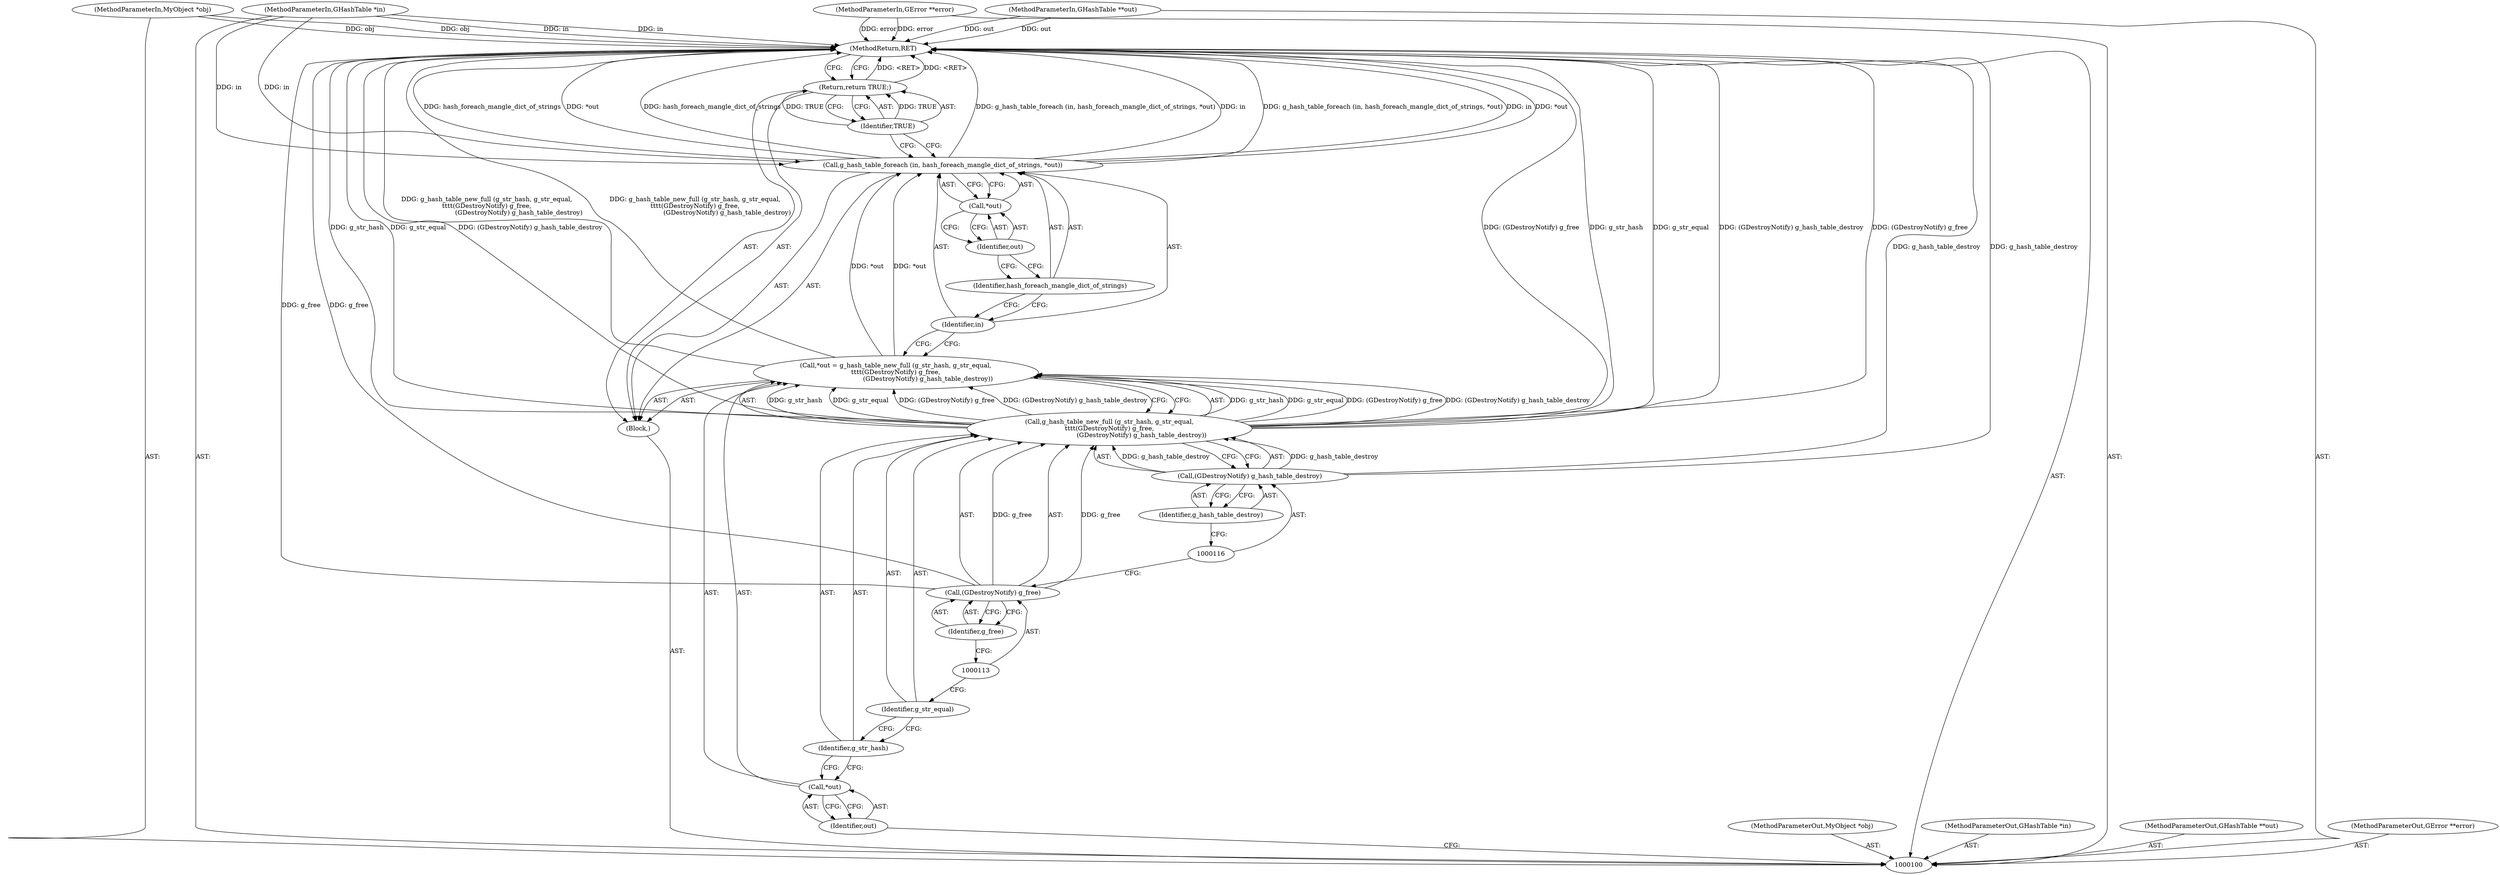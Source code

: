 digraph "1_dbus_9a6bce9b615abca6068348c1606ba8eaf13d9ae0_8" {
"1000125" [label="(MethodReturn,RET)"];
"1000101" [label="(MethodParameterIn,MyObject *obj)"];
"1000161" [label="(MethodParameterOut,MyObject *obj)"];
"1000102" [label="(MethodParameterIn,GHashTable *in)"];
"1000162" [label="(MethodParameterOut,GHashTable *in)"];
"1000103" [label="(MethodParameterIn,GHashTable **out)"];
"1000163" [label="(MethodParameterOut,GHashTable **out)"];
"1000104" [label="(MethodParameterIn,GError **error)"];
"1000164" [label="(MethodParameterOut,GError **error)"];
"1000105" [label="(Block,)"];
"1000106" [label="(Call,*out = g_hash_table_new_full (g_str_hash, g_str_equal,\n\t\t\t\t(GDestroyNotify) g_free,\n                                (GDestroyNotify) g_hash_table_destroy))"];
"1000107" [label="(Call,*out)"];
"1000108" [label="(Identifier,out)"];
"1000110" [label="(Identifier,g_str_hash)"];
"1000111" [label="(Identifier,g_str_equal)"];
"1000109" [label="(Call,g_hash_table_new_full (g_str_hash, g_str_equal,\n\t\t\t\t(GDestroyNotify) g_free,\n                                (GDestroyNotify) g_hash_table_destroy))"];
"1000114" [label="(Identifier,g_free)"];
"1000112" [label="(Call,(GDestroyNotify) g_free)"];
"1000115" [label="(Call,(GDestroyNotify) g_hash_table_destroy)"];
"1000117" [label="(Identifier,g_hash_table_destroy)"];
"1000118" [label="(Call,g_hash_table_foreach (in, hash_foreach_mangle_dict_of_strings, *out))"];
"1000119" [label="(Identifier,in)"];
"1000120" [label="(Identifier,hash_foreach_mangle_dict_of_strings)"];
"1000121" [label="(Call,*out)"];
"1000122" [label="(Identifier,out)"];
"1000123" [label="(Return,return TRUE;)"];
"1000124" [label="(Identifier,TRUE)"];
"1000125" -> "1000100"  [label="AST: "];
"1000125" -> "1000123"  [label="CFG: "];
"1000115" -> "1000125"  [label="DDG: g_hash_table_destroy"];
"1000104" -> "1000125"  [label="DDG: error"];
"1000112" -> "1000125"  [label="DDG: g_free"];
"1000103" -> "1000125"  [label="DDG: out"];
"1000118" -> "1000125"  [label="DDG: g_hash_table_foreach (in, hash_foreach_mangle_dict_of_strings, *out)"];
"1000118" -> "1000125"  [label="DDG: in"];
"1000118" -> "1000125"  [label="DDG: *out"];
"1000118" -> "1000125"  [label="DDG: hash_foreach_mangle_dict_of_strings"];
"1000109" -> "1000125"  [label="DDG: g_str_equal"];
"1000109" -> "1000125"  [label="DDG: (GDestroyNotify) g_hash_table_destroy"];
"1000109" -> "1000125"  [label="DDG: (GDestroyNotify) g_free"];
"1000109" -> "1000125"  [label="DDG: g_str_hash"];
"1000102" -> "1000125"  [label="DDG: in"];
"1000101" -> "1000125"  [label="DDG: obj"];
"1000106" -> "1000125"  [label="DDG: g_hash_table_new_full (g_str_hash, g_str_equal,\n\t\t\t\t(GDestroyNotify) g_free,\n                                (GDestroyNotify) g_hash_table_destroy)"];
"1000123" -> "1000125"  [label="DDG: <RET>"];
"1000101" -> "1000100"  [label="AST: "];
"1000101" -> "1000125"  [label="DDG: obj"];
"1000161" -> "1000100"  [label="AST: "];
"1000102" -> "1000100"  [label="AST: "];
"1000102" -> "1000125"  [label="DDG: in"];
"1000102" -> "1000118"  [label="DDG: in"];
"1000162" -> "1000100"  [label="AST: "];
"1000103" -> "1000100"  [label="AST: "];
"1000103" -> "1000125"  [label="DDG: out"];
"1000163" -> "1000100"  [label="AST: "];
"1000104" -> "1000100"  [label="AST: "];
"1000104" -> "1000125"  [label="DDG: error"];
"1000164" -> "1000100"  [label="AST: "];
"1000105" -> "1000100"  [label="AST: "];
"1000106" -> "1000105"  [label="AST: "];
"1000118" -> "1000105"  [label="AST: "];
"1000123" -> "1000105"  [label="AST: "];
"1000106" -> "1000105"  [label="AST: "];
"1000106" -> "1000109"  [label="CFG: "];
"1000107" -> "1000106"  [label="AST: "];
"1000109" -> "1000106"  [label="AST: "];
"1000119" -> "1000106"  [label="CFG: "];
"1000106" -> "1000125"  [label="DDG: g_hash_table_new_full (g_str_hash, g_str_equal,\n\t\t\t\t(GDestroyNotify) g_free,\n                                (GDestroyNotify) g_hash_table_destroy)"];
"1000109" -> "1000106"  [label="DDG: g_str_hash"];
"1000109" -> "1000106"  [label="DDG: g_str_equal"];
"1000109" -> "1000106"  [label="DDG: (GDestroyNotify) g_free"];
"1000109" -> "1000106"  [label="DDG: (GDestroyNotify) g_hash_table_destroy"];
"1000106" -> "1000118"  [label="DDG: *out"];
"1000107" -> "1000106"  [label="AST: "];
"1000107" -> "1000108"  [label="CFG: "];
"1000108" -> "1000107"  [label="AST: "];
"1000110" -> "1000107"  [label="CFG: "];
"1000108" -> "1000107"  [label="AST: "];
"1000108" -> "1000100"  [label="CFG: "];
"1000107" -> "1000108"  [label="CFG: "];
"1000110" -> "1000109"  [label="AST: "];
"1000110" -> "1000107"  [label="CFG: "];
"1000111" -> "1000110"  [label="CFG: "];
"1000111" -> "1000109"  [label="AST: "];
"1000111" -> "1000110"  [label="CFG: "];
"1000113" -> "1000111"  [label="CFG: "];
"1000109" -> "1000106"  [label="AST: "];
"1000109" -> "1000115"  [label="CFG: "];
"1000110" -> "1000109"  [label="AST: "];
"1000111" -> "1000109"  [label="AST: "];
"1000112" -> "1000109"  [label="AST: "];
"1000115" -> "1000109"  [label="AST: "];
"1000106" -> "1000109"  [label="CFG: "];
"1000109" -> "1000125"  [label="DDG: g_str_equal"];
"1000109" -> "1000125"  [label="DDG: (GDestroyNotify) g_hash_table_destroy"];
"1000109" -> "1000125"  [label="DDG: (GDestroyNotify) g_free"];
"1000109" -> "1000125"  [label="DDG: g_str_hash"];
"1000109" -> "1000106"  [label="DDG: g_str_hash"];
"1000109" -> "1000106"  [label="DDG: g_str_equal"];
"1000109" -> "1000106"  [label="DDG: (GDestroyNotify) g_free"];
"1000109" -> "1000106"  [label="DDG: (GDestroyNotify) g_hash_table_destroy"];
"1000112" -> "1000109"  [label="DDG: g_free"];
"1000115" -> "1000109"  [label="DDG: g_hash_table_destroy"];
"1000114" -> "1000112"  [label="AST: "];
"1000114" -> "1000113"  [label="CFG: "];
"1000112" -> "1000114"  [label="CFG: "];
"1000112" -> "1000109"  [label="AST: "];
"1000112" -> "1000114"  [label="CFG: "];
"1000113" -> "1000112"  [label="AST: "];
"1000114" -> "1000112"  [label="AST: "];
"1000116" -> "1000112"  [label="CFG: "];
"1000112" -> "1000125"  [label="DDG: g_free"];
"1000112" -> "1000109"  [label="DDG: g_free"];
"1000115" -> "1000109"  [label="AST: "];
"1000115" -> "1000117"  [label="CFG: "];
"1000116" -> "1000115"  [label="AST: "];
"1000117" -> "1000115"  [label="AST: "];
"1000109" -> "1000115"  [label="CFG: "];
"1000115" -> "1000125"  [label="DDG: g_hash_table_destroy"];
"1000115" -> "1000109"  [label="DDG: g_hash_table_destroy"];
"1000117" -> "1000115"  [label="AST: "];
"1000117" -> "1000116"  [label="CFG: "];
"1000115" -> "1000117"  [label="CFG: "];
"1000118" -> "1000105"  [label="AST: "];
"1000118" -> "1000121"  [label="CFG: "];
"1000119" -> "1000118"  [label="AST: "];
"1000120" -> "1000118"  [label="AST: "];
"1000121" -> "1000118"  [label="AST: "];
"1000124" -> "1000118"  [label="CFG: "];
"1000118" -> "1000125"  [label="DDG: g_hash_table_foreach (in, hash_foreach_mangle_dict_of_strings, *out)"];
"1000118" -> "1000125"  [label="DDG: in"];
"1000118" -> "1000125"  [label="DDG: *out"];
"1000118" -> "1000125"  [label="DDG: hash_foreach_mangle_dict_of_strings"];
"1000102" -> "1000118"  [label="DDG: in"];
"1000106" -> "1000118"  [label="DDG: *out"];
"1000119" -> "1000118"  [label="AST: "];
"1000119" -> "1000106"  [label="CFG: "];
"1000120" -> "1000119"  [label="CFG: "];
"1000120" -> "1000118"  [label="AST: "];
"1000120" -> "1000119"  [label="CFG: "];
"1000122" -> "1000120"  [label="CFG: "];
"1000121" -> "1000118"  [label="AST: "];
"1000121" -> "1000122"  [label="CFG: "];
"1000122" -> "1000121"  [label="AST: "];
"1000118" -> "1000121"  [label="CFG: "];
"1000122" -> "1000121"  [label="AST: "];
"1000122" -> "1000120"  [label="CFG: "];
"1000121" -> "1000122"  [label="CFG: "];
"1000123" -> "1000105"  [label="AST: "];
"1000123" -> "1000124"  [label="CFG: "];
"1000124" -> "1000123"  [label="AST: "];
"1000125" -> "1000123"  [label="CFG: "];
"1000123" -> "1000125"  [label="DDG: <RET>"];
"1000124" -> "1000123"  [label="DDG: TRUE"];
"1000124" -> "1000123"  [label="AST: "];
"1000124" -> "1000118"  [label="CFG: "];
"1000123" -> "1000124"  [label="CFG: "];
"1000124" -> "1000123"  [label="DDG: TRUE"];
}
